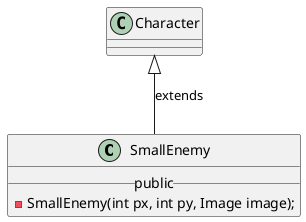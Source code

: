@startuml

class SmallEnemy{
__ public __
- SmallEnemy(int px, int py, Image image);
}

Character <|-- SmallEnemy : extends

@enduml